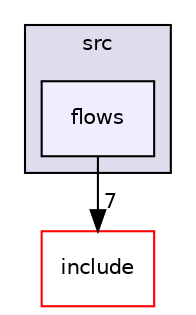 digraph "/home/xshell/git/RehtSe/src/flows" {
  compound=true
  node [ fontsize="10", fontname="Helvetica"];
  edge [ labelfontsize="10", labelfontname="Helvetica"];
  subgraph clusterdir_68267d1309a1af8e8297ef4c3efbcdba {
    graph [ bgcolor="#ddddee", pencolor="black", label="src" fontname="Helvetica", fontsize="10", URL="dir_68267d1309a1af8e8297ef4c3efbcdba.html"]
  dir_a21f0fd773721fa7239dca9a972d2299 [shape=box, label="flows", style="filled", fillcolor="#eeeeff", pencolor="black", URL="dir_a21f0fd773721fa7239dca9a972d2299.html"];
  }
  dir_d44c64559bbebec7f509842c48db8b23 [shape=box label="include" fillcolor="white" style="filled" color="red" URL="dir_d44c64559bbebec7f509842c48db8b23.html"];
  dir_a21f0fd773721fa7239dca9a972d2299->dir_d44c64559bbebec7f509842c48db8b23 [headlabel="7", labeldistance=1.5 headhref="dir_000008_000004.html"];
}
